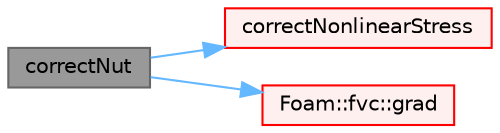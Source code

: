 digraph "correctNut"
{
 // LATEX_PDF_SIZE
  bgcolor="transparent";
  edge [fontname=Helvetica,fontsize=10,labelfontname=Helvetica,labelfontsize=10];
  node [fontname=Helvetica,fontsize=10,shape=box,height=0.2,width=0.4];
  rankdir="LR";
  Node1 [id="Node000001",label="correctNut",height=0.2,width=0.4,color="gray40", fillcolor="grey60", style="filled", fontcolor="black",tooltip=" "];
  Node1 -> Node2 [id="edge1_Node000001_Node000002",color="steelblue1",style="solid",tooltip=" "];
  Node2 [id="Node000002",label="correctNonlinearStress",height=0.2,width=0.4,color="red", fillcolor="#FFF0F0", style="filled",URL="$classFoam_1_1incompressible_1_1RASModels_1_1ShihQuadraticKE.html#aaeceed08f8e5aa404ea620bbed333cf2",tooltip=" "];
  Node1 -> Node18 [id="edge2_Node000001_Node000018",color="steelblue1",style="solid",tooltip=" "];
  Node18 [id="Node000018",label="Foam::fvc::grad",height=0.2,width=0.4,color="red", fillcolor="#FFF0F0", style="filled",URL="$namespaceFoam_1_1fvc.html#a094a9cf8cbcd7511778abc82036c8a4b",tooltip=" "];
}
